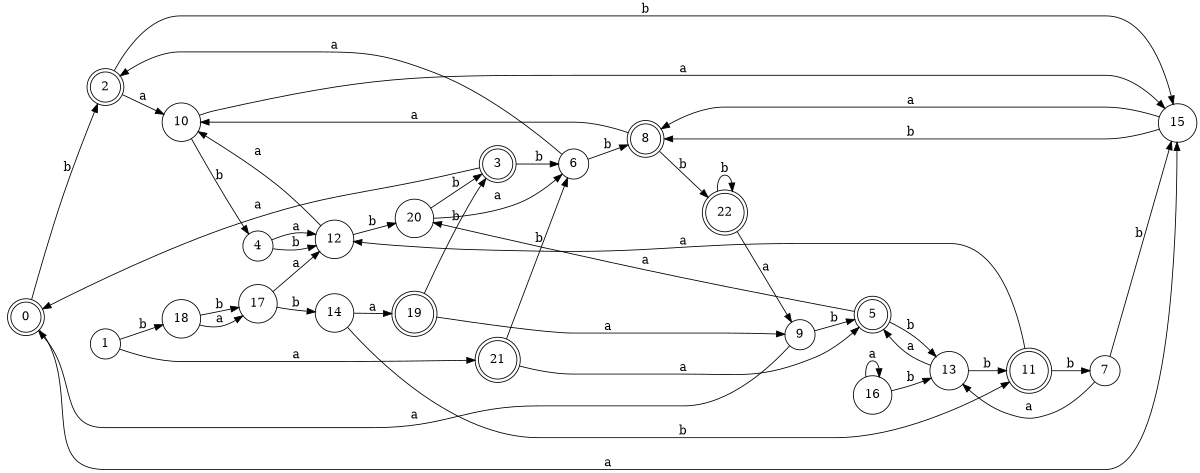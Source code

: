 digraph n19_2 {
__start0 [label="" shape="none"];

rankdir=LR;
size="8,5";

s0 [style="rounded,filled", color="black", fillcolor="white" shape="doublecircle", label="0"];
s1 [style="filled", color="black", fillcolor="white" shape="circle", label="1"];
s2 [style="rounded,filled", color="black", fillcolor="white" shape="doublecircle", label="2"];
s3 [style="rounded,filled", color="black", fillcolor="white" shape="doublecircle", label="3"];
s4 [style="filled", color="black", fillcolor="white" shape="circle", label="4"];
s5 [style="rounded,filled", color="black", fillcolor="white" shape="doublecircle", label="5"];
s6 [style="filled", color="black", fillcolor="white" shape="circle", label="6"];
s7 [style="filled", color="black", fillcolor="white" shape="circle", label="7"];
s8 [style="rounded,filled", color="black", fillcolor="white" shape="doublecircle", label="8"];
s9 [style="filled", color="black", fillcolor="white" shape="circle", label="9"];
s10 [style="filled", color="black", fillcolor="white" shape="circle", label="10"];
s11 [style="rounded,filled", color="black", fillcolor="white" shape="doublecircle", label="11"];
s12 [style="filled", color="black", fillcolor="white" shape="circle", label="12"];
s13 [style="filled", color="black", fillcolor="white" shape="circle", label="13"];
s14 [style="filled", color="black", fillcolor="white" shape="circle", label="14"];
s15 [style="filled", color="black", fillcolor="white" shape="circle", label="15"];
s16 [style="filled", color="black", fillcolor="white" shape="circle", label="16"];
s17 [style="filled", color="black", fillcolor="white" shape="circle", label="17"];
s18 [style="filled", color="black", fillcolor="white" shape="circle", label="18"];
s19 [style="rounded,filled", color="black", fillcolor="white" shape="doublecircle", label="19"];
s20 [style="filled", color="black", fillcolor="white" shape="circle", label="20"];
s21 [style="rounded,filled", color="black", fillcolor="white" shape="doublecircle", label="21"];
s22 [style="rounded,filled", color="black", fillcolor="white" shape="doublecircle", label="22"];
s0 -> s15 [label="a"];
s0 -> s2 [label="b"];
s1 -> s21 [label="a"];
s1 -> s18 [label="b"];
s2 -> s10 [label="a"];
s2 -> s15 [label="b"];
s3 -> s0 [label="a"];
s3 -> s6 [label="b"];
s4 -> s12 [label="a"];
s4 -> s12 [label="b"];
s5 -> s20 [label="a"];
s5 -> s13 [label="b"];
s6 -> s2 [label="a"];
s6 -> s8 [label="b"];
s7 -> s13 [label="a"];
s7 -> s15 [label="b"];
s8 -> s10 [label="a"];
s8 -> s22 [label="b"];
s9 -> s0 [label="a"];
s9 -> s5 [label="b"];
s10 -> s15 [label="a"];
s10 -> s4 [label="b"];
s11 -> s12 [label="a"];
s11 -> s7 [label="b"];
s12 -> s10 [label="a"];
s12 -> s20 [label="b"];
s13 -> s5 [label="a"];
s13 -> s11 [label="b"];
s14 -> s19 [label="a"];
s14 -> s11 [label="b"];
s15 -> s8 [label="a"];
s15 -> s8 [label="b"];
s16 -> s16 [label="a"];
s16 -> s13 [label="b"];
s17 -> s12 [label="a"];
s17 -> s14 [label="b"];
s18 -> s17 [label="a"];
s18 -> s17 [label="b"];
s19 -> s9 [label="a"];
s19 -> s3 [label="b"];
s20 -> s6 [label="a"];
s20 -> s3 [label="b"];
s21 -> s5 [label="a"];
s21 -> s6 [label="b"];
s22 -> s9 [label="a"];
s22 -> s22 [label="b"];

}